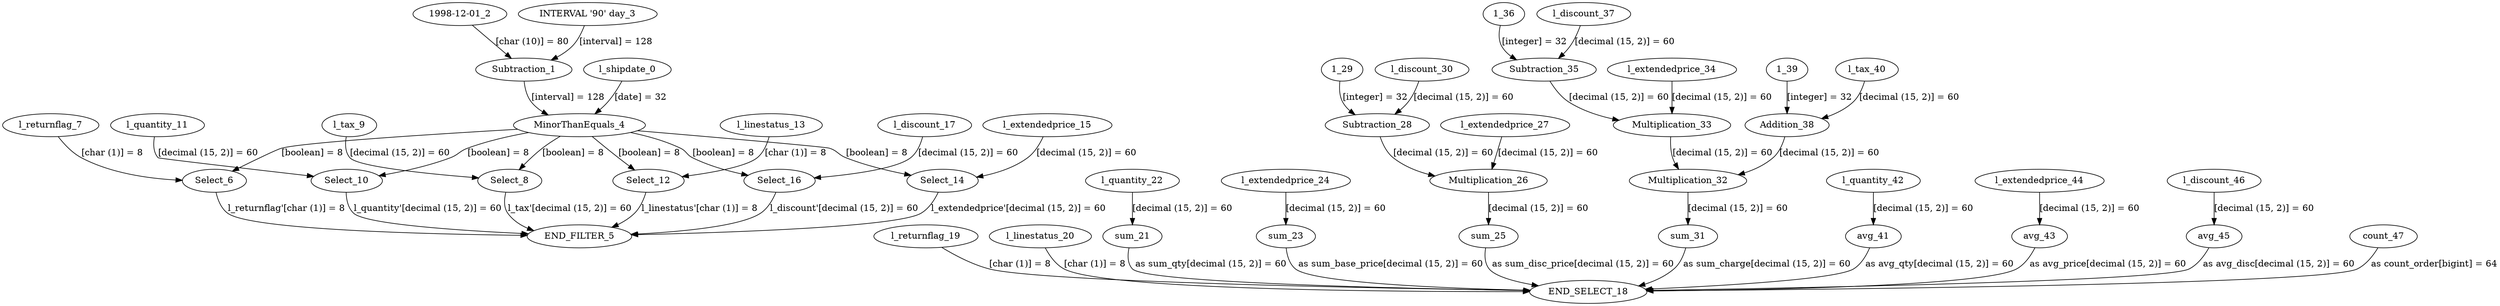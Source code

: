 digraph {
"1998-12-01_2" -> "Subtraction_1"[label="[char (10)] = 80"]
"INTERVAL '90' day_3" -> "Subtraction_1"[label="[interval] = 128"]
"l_shipdate_0" -> "MinorThanEquals_4"[label="[date] = 32"]
"Subtraction_1" -> "MinorThanEquals_4"[label="[interval] = 128"]
"l_returnflag_7" -> "Select_6"[label="[char (1)] = 8"]
"MinorThanEquals_4" -> "Select_6"[label="[boolean] = 8"]
"Select_6" -> "END_FILTER_5"[label="l_returnflag'[char (1)] = 8"]
"l_tax_9" -> "Select_8"[label="[decimal (15, 2)] = 60"]
"MinorThanEquals_4" -> "Select_8"[label="[boolean] = 8"]
"Select_8" -> "END_FILTER_5"[label="l_tax'[decimal (15, 2)] = 60"]
"l_quantity_11" -> "Select_10"[label="[decimal (15, 2)] = 60"]
"MinorThanEquals_4" -> "Select_10"[label="[boolean] = 8"]
"Select_10" -> "END_FILTER_5"[label="l_quantity'[decimal (15, 2)] = 60"]
"l_linestatus_13" -> "Select_12"[label="[char (1)] = 8"]
"MinorThanEquals_4" -> "Select_12"[label="[boolean] = 8"]
"Select_12" -> "END_FILTER_5"[label="l_linestatus'[char (1)] = 8"]
"l_extendedprice_15" -> "Select_14"[label="[decimal (15, 2)] = 60"]
"MinorThanEquals_4" -> "Select_14"[label="[boolean] = 8"]
"Select_14" -> "END_FILTER_5"[label="l_extendedprice'[decimal (15, 2)] = 60"]
"l_discount_17" -> "Select_16"[label="[decimal (15, 2)] = 60"]
"MinorThanEquals_4" -> "Select_16"[label="[boolean] = 8"]
"Select_16" -> "END_FILTER_5"[label="l_discount'[decimal (15, 2)] = 60"]
"l_returnflag_19" -> "END_SELECT_18"[label="[char (1)] = 8"]
"l_linestatus_20" -> "END_SELECT_18"[label="[char (1)] = 8"]
"l_quantity_22" -> "sum_21"[label="[decimal (15, 2)] = 60"]
"sum_21" -> "END_SELECT_18"[label=" as sum_qty[decimal (15, 2)] = 60"]
"l_extendedprice_24" -> "sum_23"[label="[decimal (15, 2)] = 60"]
"sum_23" -> "END_SELECT_18"[label=" as sum_base_price[decimal (15, 2)] = 60"]
"1_29" -> "Subtraction_28"[label="[integer] = 32"]
"l_discount_30" -> "Subtraction_28"[label="[decimal (15, 2)] = 60"]
"l_extendedprice_27" -> "Multiplication_26"[label="[decimal (15, 2)] = 60"]
"Subtraction_28" -> "Multiplication_26"[label="[decimal (15, 2)] = 60"]
"Multiplication_26" -> "sum_25"[label="[decimal (15, 2)] = 60"]
"sum_25" -> "END_SELECT_18"[label=" as sum_disc_price[decimal (15, 2)] = 60"]
"1_36" -> "Subtraction_35"[label="[integer] = 32"]
"l_discount_37" -> "Subtraction_35"[label="[decimal (15, 2)] = 60"]
"l_extendedprice_34" -> "Multiplication_33"[label="[decimal (15, 2)] = 60"]
"Subtraction_35" -> "Multiplication_33"[label="[decimal (15, 2)] = 60"]
"1_39" -> "Addition_38"[label="[integer] = 32"]
"l_tax_40" -> "Addition_38"[label="[decimal (15, 2)] = 60"]
"Multiplication_33" -> "Multiplication_32"[label="[decimal (15, 2)] = 60"]
"Addition_38" -> "Multiplication_32"[label="[decimal (15, 2)] = 60"]
"Multiplication_32" -> "sum_31"[label="[decimal (15, 2)] = 60"]
"sum_31" -> "END_SELECT_18"[label=" as sum_charge[decimal (15, 2)] = 60"]
"l_quantity_42" -> "avg_41"[label="[decimal (15, 2)] = 60"]
"avg_41" -> "END_SELECT_18"[label=" as avg_qty[decimal (15, 2)] = 60"]
"l_extendedprice_44" -> "avg_43"[label="[decimal (15, 2)] = 60"]
"avg_43" -> "END_SELECT_18"[label=" as avg_price[decimal (15, 2)] = 60"]
"l_discount_46" -> "avg_45"[label="[decimal (15, 2)] = 60"]
"avg_45" -> "END_SELECT_18"[label=" as avg_disc[decimal (15, 2)] = 60"]
"count_47" -> "END_SELECT_18"[label=" as count_order[bigint] = 64"]
}
